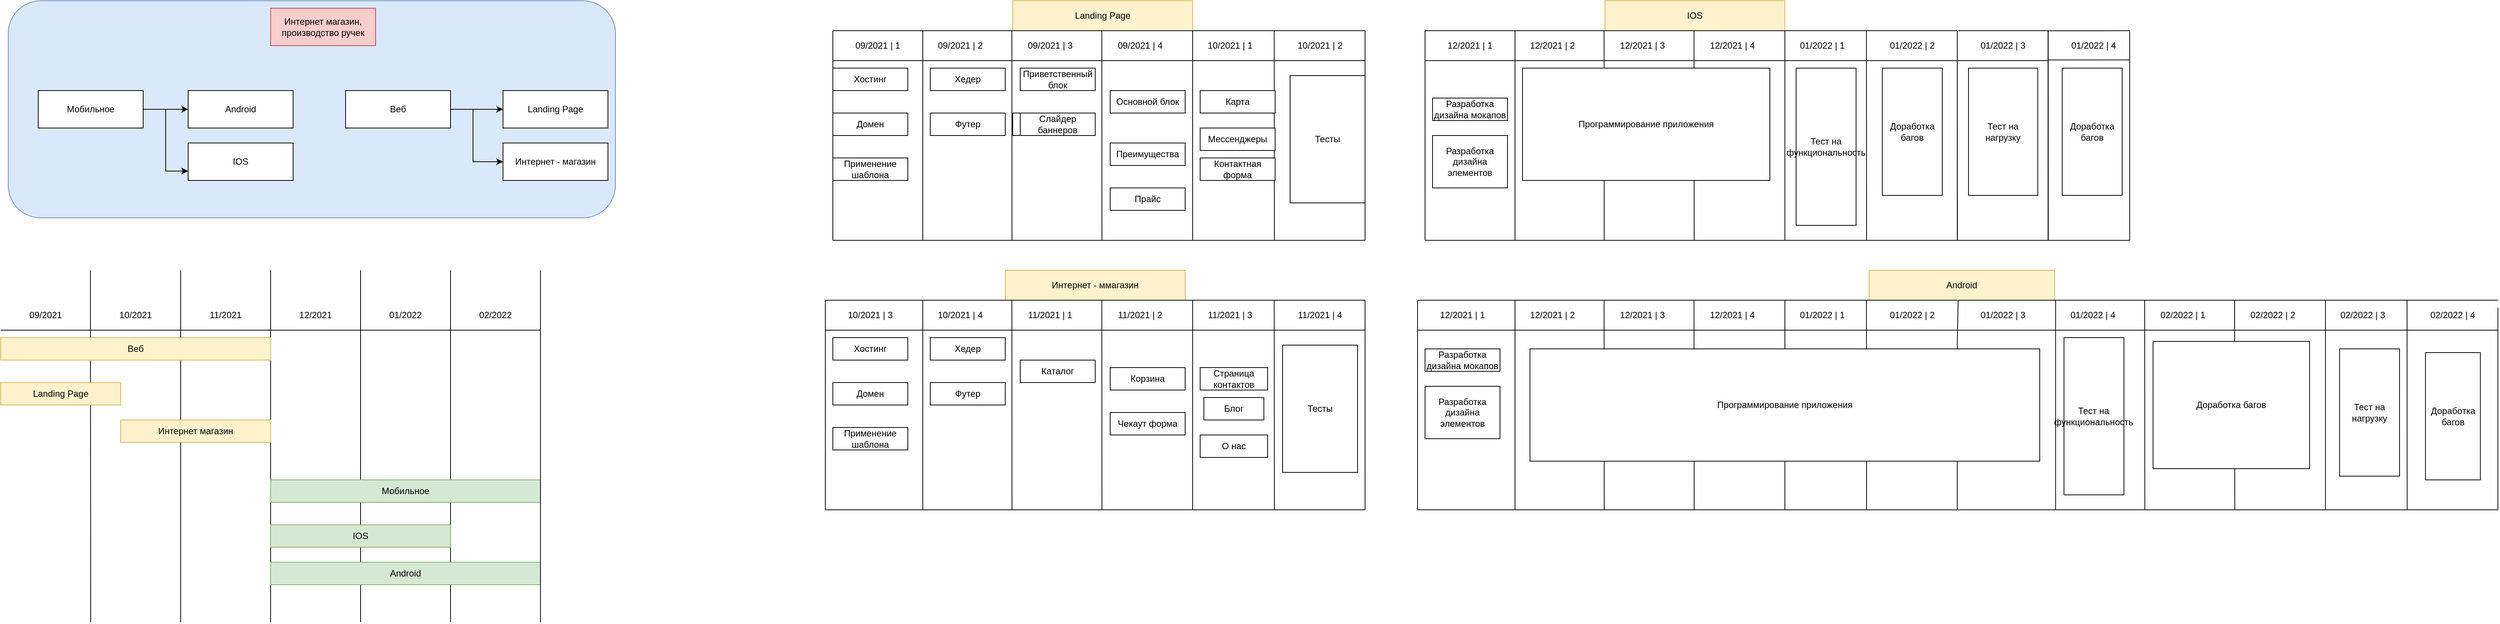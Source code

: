 <mxfile version="15.2.9" type="github">
  <diagram id="0nR0uttV4MndEjATPhOo" name="Page-1">
    <mxGraphModel dx="1730" dy="965" grid="1" gridSize="10" guides="1" tooltips="1" connect="1" arrows="1" fold="1" page="1" pageScale="1" pageWidth="3000" pageHeight="3000" math="0" shadow="0">
      <root>
        <mxCell id="0" />
        <mxCell id="1" parent="0" />
        <mxCell id="zYfwoduhDEaQW3o6yKo4-19" value="" style="rounded=1;whiteSpace=wrap;html=1;fillColor=#dae8fc;strokeColor=#6c8ebf;" vertex="1" parent="1">
          <mxGeometry x="10" width="810" height="290" as="geometry" />
        </mxCell>
        <mxCell id="zYfwoduhDEaQW3o6yKo4-1" value="Интернет магазин, производство ручек" style="rounded=0;whiteSpace=wrap;html=1;fillColor=#f8cecc;strokeColor=#b85450;" vertex="1" parent="1">
          <mxGeometry x="360" y="10" width="140" height="50" as="geometry" />
        </mxCell>
        <mxCell id="zYfwoduhDEaQW3o6yKo4-13" style="edgeStyle=orthogonalEdgeStyle;rounded=0;orthogonalLoop=1;jettySize=auto;html=1;" edge="1" parent="1" source="zYfwoduhDEaQW3o6yKo4-2" target="zYfwoduhDEaQW3o6yKo4-12">
          <mxGeometry relative="1" as="geometry" />
        </mxCell>
        <mxCell id="zYfwoduhDEaQW3o6yKo4-14" style="edgeStyle=orthogonalEdgeStyle;rounded=0;orthogonalLoop=1;jettySize=auto;html=1;entryX=0;entryY=0.75;entryDx=0;entryDy=0;" edge="1" parent="1" source="zYfwoduhDEaQW3o6yKo4-2" target="zYfwoduhDEaQW3o6yKo4-11">
          <mxGeometry relative="1" as="geometry" />
        </mxCell>
        <mxCell id="zYfwoduhDEaQW3o6yKo4-2" value="Мобильное" style="rounded=0;whiteSpace=wrap;html=1;" vertex="1" parent="1">
          <mxGeometry x="50" y="120" width="140" height="50" as="geometry" />
        </mxCell>
        <mxCell id="zYfwoduhDEaQW3o6yKo4-17" style="edgeStyle=orthogonalEdgeStyle;rounded=0;orthogonalLoop=1;jettySize=auto;html=1;exitX=1;exitY=0.5;exitDx=0;exitDy=0;entryX=0;entryY=0.5;entryDx=0;entryDy=0;" edge="1" parent="1" source="zYfwoduhDEaQW3o6yKo4-3" target="zYfwoduhDEaQW3o6yKo4-16">
          <mxGeometry relative="1" as="geometry" />
        </mxCell>
        <mxCell id="zYfwoduhDEaQW3o6yKo4-18" style="edgeStyle=orthogonalEdgeStyle;rounded=0;orthogonalLoop=1;jettySize=auto;html=1;exitX=1;exitY=0.5;exitDx=0;exitDy=0;entryX=0;entryY=0.5;entryDx=0;entryDy=0;" edge="1" parent="1" source="zYfwoduhDEaQW3o6yKo4-3" target="zYfwoduhDEaQW3o6yKo4-15">
          <mxGeometry relative="1" as="geometry">
            <Array as="points">
              <mxPoint x="630" y="145" />
              <mxPoint x="630" y="215" />
            </Array>
          </mxGeometry>
        </mxCell>
        <mxCell id="zYfwoduhDEaQW3o6yKo4-3" value="Веб" style="rounded=0;whiteSpace=wrap;html=1;" vertex="1" parent="1">
          <mxGeometry x="460" y="120" width="140" height="50" as="geometry" />
        </mxCell>
        <mxCell id="zYfwoduhDEaQW3o6yKo4-5" value="" style="endArrow=none;html=1;" edge="1" parent="1">
          <mxGeometry width="50" height="50" relative="1" as="geometry">
            <mxPoint x="120" y="830" as="sourcePoint" />
            <mxPoint x="119.58" y="360" as="targetPoint" />
          </mxGeometry>
        </mxCell>
        <mxCell id="zYfwoduhDEaQW3o6yKo4-6" value="" style="endArrow=none;html=1;" edge="1" parent="1">
          <mxGeometry width="50" height="50" relative="1" as="geometry">
            <mxPoint x="240" y="830" as="sourcePoint" />
            <mxPoint x="240" y="360" as="targetPoint" />
          </mxGeometry>
        </mxCell>
        <mxCell id="zYfwoduhDEaQW3o6yKo4-7" value="" style="endArrow=none;html=1;" edge="1" parent="1">
          <mxGeometry width="50" height="50" relative="1" as="geometry">
            <mxPoint x="360" y="830" as="sourcePoint" />
            <mxPoint x="360" y="360" as="targetPoint" />
          </mxGeometry>
        </mxCell>
        <mxCell id="zYfwoduhDEaQW3o6yKo4-8" value="" style="endArrow=none;html=1;" edge="1" parent="1">
          <mxGeometry width="50" height="50" relative="1" as="geometry">
            <mxPoint x="480" y="830" as="sourcePoint" />
            <mxPoint x="480" y="360" as="targetPoint" />
          </mxGeometry>
        </mxCell>
        <mxCell id="zYfwoduhDEaQW3o6yKo4-9" value="" style="endArrow=none;html=1;" edge="1" parent="1">
          <mxGeometry width="50" height="50" relative="1" as="geometry">
            <mxPoint x="600" y="830" as="sourcePoint" />
            <mxPoint x="600" y="360" as="targetPoint" />
          </mxGeometry>
        </mxCell>
        <mxCell id="zYfwoduhDEaQW3o6yKo4-10" value="" style="endArrow=none;html=1;" edge="1" parent="1">
          <mxGeometry width="50" height="50" relative="1" as="geometry">
            <mxPoint y="440" as="sourcePoint" />
            <mxPoint x="720" y="440" as="targetPoint" />
          </mxGeometry>
        </mxCell>
        <mxCell id="zYfwoduhDEaQW3o6yKo4-11" value="IOS" style="rounded=0;whiteSpace=wrap;html=1;" vertex="1" parent="1">
          <mxGeometry x="250" y="190" width="140" height="50" as="geometry" />
        </mxCell>
        <mxCell id="zYfwoduhDEaQW3o6yKo4-12" value="Android" style="rounded=0;whiteSpace=wrap;html=1;" vertex="1" parent="1">
          <mxGeometry x="250" y="120" width="140" height="50" as="geometry" />
        </mxCell>
        <mxCell id="zYfwoduhDEaQW3o6yKo4-15" value="Интернет - магазин" style="rounded=0;whiteSpace=wrap;html=1;" vertex="1" parent="1">
          <mxGeometry x="670" y="190" width="140" height="50" as="geometry" />
        </mxCell>
        <mxCell id="zYfwoduhDEaQW3o6yKo4-16" value="Landing Page" style="rounded=0;whiteSpace=wrap;html=1;" vertex="1" parent="1">
          <mxGeometry x="670" y="120" width="140" height="50" as="geometry" />
        </mxCell>
        <mxCell id="zYfwoduhDEaQW3o6yKo4-20" value="Мобильное" style="rounded=0;whiteSpace=wrap;html=1;fillColor=#d5e8d4;strokeColor=#82b366;" vertex="1" parent="1">
          <mxGeometry x="360" y="640" width="360" height="30" as="geometry" />
        </mxCell>
        <mxCell id="zYfwoduhDEaQW3o6yKo4-22" value="Android" style="rounded=0;whiteSpace=wrap;html=1;fillColor=#d5e8d4;strokeColor=#82b366;" vertex="1" parent="1">
          <mxGeometry x="360" y="750" width="360" height="30" as="geometry" />
        </mxCell>
        <mxCell id="zYfwoduhDEaQW3o6yKo4-23" value="IOS" style="rounded=0;whiteSpace=wrap;html=1;fillColor=#d5e8d4;strokeColor=#82b366;" vertex="1" parent="1">
          <mxGeometry x="360" y="700" width="240" height="30" as="geometry" />
        </mxCell>
        <mxCell id="zYfwoduhDEaQW3o6yKo4-27" value="Веб" style="rounded=0;whiteSpace=wrap;html=1;fillColor=#fff2cc;strokeColor=#d6b656;" vertex="1" parent="1">
          <mxGeometry y="450" width="360" height="30" as="geometry" />
        </mxCell>
        <mxCell id="zYfwoduhDEaQW3o6yKo4-28" value="Landing Page" style="rounded=0;whiteSpace=wrap;html=1;fillColor=#fff2cc;strokeColor=#d6b656;" vertex="1" parent="1">
          <mxGeometry y="510" width="160" height="30" as="geometry" />
        </mxCell>
        <mxCell id="zYfwoduhDEaQW3o6yKo4-29" value="Интернет магазин" style="rounded=0;whiteSpace=wrap;html=1;fillColor=#fff2cc;strokeColor=#d6b656;" vertex="1" parent="1">
          <mxGeometry x="160" y="560" width="200" height="30" as="geometry" />
        </mxCell>
        <mxCell id="zYfwoduhDEaQW3o6yKo4-30" value="09/2021" style="text;html=1;strokeColor=none;fillColor=none;align=center;verticalAlign=middle;whiteSpace=wrap;rounded=0;" vertex="1" parent="1">
          <mxGeometry y="400" width="120" height="40" as="geometry" />
        </mxCell>
        <mxCell id="zYfwoduhDEaQW3o6yKo4-31" value="10/2021" style="text;html=1;strokeColor=none;fillColor=none;align=center;verticalAlign=middle;whiteSpace=wrap;rounded=0;" vertex="1" parent="1">
          <mxGeometry x="120" y="400" width="120" height="40" as="geometry" />
        </mxCell>
        <mxCell id="zYfwoduhDEaQW3o6yKo4-32" value="11/2021" style="text;html=1;strokeColor=none;fillColor=none;align=center;verticalAlign=middle;whiteSpace=wrap;rounded=0;" vertex="1" parent="1">
          <mxGeometry x="240" y="400" width="120" height="40" as="geometry" />
        </mxCell>
        <mxCell id="zYfwoduhDEaQW3o6yKo4-33" value="12/2021" style="text;html=1;strokeColor=none;fillColor=none;align=center;verticalAlign=middle;whiteSpace=wrap;rounded=0;" vertex="1" parent="1">
          <mxGeometry x="360" y="400" width="120" height="40" as="geometry" />
        </mxCell>
        <mxCell id="zYfwoduhDEaQW3o6yKo4-34" value="01/2022" style="text;html=1;strokeColor=none;fillColor=none;align=center;verticalAlign=middle;whiteSpace=wrap;rounded=0;" vertex="1" parent="1">
          <mxGeometry x="480" y="400" width="120" height="40" as="geometry" />
        </mxCell>
        <mxCell id="zYfwoduhDEaQW3o6yKo4-35" value="02/2022" style="text;html=1;strokeColor=none;fillColor=none;align=center;verticalAlign=middle;whiteSpace=wrap;rounded=0;" vertex="1" parent="1">
          <mxGeometry x="600" y="400" width="120" height="40" as="geometry" />
        </mxCell>
        <mxCell id="zYfwoduhDEaQW3o6yKo4-36" value="Landing Page" style="rounded=0;whiteSpace=wrap;html=1;fillColor=#fff2cc;strokeColor=#d6b656;" vertex="1" parent="1">
          <mxGeometry x="1350" width="240" height="40" as="geometry" />
        </mxCell>
        <mxCell id="zYfwoduhDEaQW3o6yKo4-37" value="" style="endArrow=none;html=1;" edge="1" parent="1">
          <mxGeometry width="50" height="50" relative="1" as="geometry">
            <mxPoint x="1230" y="320" as="sourcePoint" />
            <mxPoint x="1230" y="40" as="targetPoint" />
          </mxGeometry>
        </mxCell>
        <mxCell id="zYfwoduhDEaQW3o6yKo4-38" value="" style="endArrow=none;html=1;" edge="1" parent="1">
          <mxGeometry width="50" height="50" relative="1" as="geometry">
            <mxPoint x="1349" y="320" as="sourcePoint" />
            <mxPoint x="1348.82" y="40" as="targetPoint" />
          </mxGeometry>
        </mxCell>
        <mxCell id="zYfwoduhDEaQW3o6yKo4-39" value="" style="endArrow=none;html=1;" edge="1" parent="1">
          <mxGeometry width="50" height="50" relative="1" as="geometry">
            <mxPoint x="1469" y="320" as="sourcePoint" />
            <mxPoint x="1468.82" y="40" as="targetPoint" />
          </mxGeometry>
        </mxCell>
        <mxCell id="zYfwoduhDEaQW3o6yKo4-40" value="" style="endArrow=none;html=1;" edge="1" parent="1">
          <mxGeometry width="50" height="50" relative="1" as="geometry">
            <mxPoint x="1590" y="320" as="sourcePoint" />
            <mxPoint x="1590" y="40" as="targetPoint" />
          </mxGeometry>
        </mxCell>
        <mxCell id="zYfwoduhDEaQW3o6yKo4-41" value="" style="endArrow=none;html=1;" edge="1" parent="1">
          <mxGeometry width="50" height="50" relative="1" as="geometry">
            <mxPoint x="1699" y="320" as="sourcePoint" />
            <mxPoint x="1698.82" y="40" as="targetPoint" />
          </mxGeometry>
        </mxCell>
        <mxCell id="zYfwoduhDEaQW3o6yKo4-43" value="" style="endArrow=none;html=1;" edge="1" parent="1">
          <mxGeometry width="50" height="50" relative="1" as="geometry">
            <mxPoint x="1820" y="320" as="sourcePoint" />
            <mxPoint x="1820" y="40" as="targetPoint" />
          </mxGeometry>
        </mxCell>
        <mxCell id="zYfwoduhDEaQW3o6yKo4-48" value="" style="endArrow=none;html=1;exitX=0;exitY=0;exitDx=0;exitDy=0;" edge="1" parent="1" source="zYfwoduhDEaQW3o6yKo4-50">
          <mxGeometry width="50" height="50" relative="1" as="geometry">
            <mxPoint x="1100" y="40" as="sourcePoint" />
            <mxPoint x="1820" y="40" as="targetPoint" />
          </mxGeometry>
        </mxCell>
        <mxCell id="zYfwoduhDEaQW3o6yKo4-49" value="" style="endArrow=none;html=1;" edge="1" parent="1">
          <mxGeometry width="50" height="50" relative="1" as="geometry">
            <mxPoint x="1110" y="80" as="sourcePoint" />
            <mxPoint x="1820" y="80" as="targetPoint" />
          </mxGeometry>
        </mxCell>
        <mxCell id="zYfwoduhDEaQW3o6yKo4-50" value="09/2021 | 1" style="text;html=1;strokeColor=none;fillColor=none;align=center;verticalAlign=middle;whiteSpace=wrap;rounded=0;" vertex="1" parent="1">
          <mxGeometry x="1110" y="40" width="120" height="40" as="geometry" />
        </mxCell>
        <mxCell id="zYfwoduhDEaQW3o6yKo4-51" value="09/2021 | 2" style="text;html=1;strokeColor=none;fillColor=none;align=center;verticalAlign=middle;whiteSpace=wrap;rounded=0;" vertex="1" parent="1">
          <mxGeometry x="1220" y="40" width="120" height="40" as="geometry" />
        </mxCell>
        <mxCell id="zYfwoduhDEaQW3o6yKo4-52" value="09/2021 | 3" style="text;html=1;strokeColor=none;fillColor=none;align=center;verticalAlign=middle;whiteSpace=wrap;rounded=0;" vertex="1" parent="1">
          <mxGeometry x="1340" y="40" width="120" height="40" as="geometry" />
        </mxCell>
        <mxCell id="zYfwoduhDEaQW3o6yKo4-53" value="09/2021 | 4" style="text;html=1;strokeColor=none;fillColor=none;align=center;verticalAlign=middle;whiteSpace=wrap;rounded=0;" vertex="1" parent="1">
          <mxGeometry x="1460" y="40" width="120" height="40" as="geometry" />
        </mxCell>
        <mxCell id="zYfwoduhDEaQW3o6yKo4-54" value="10/2021 | 1" style="text;html=1;strokeColor=none;fillColor=none;align=center;verticalAlign=middle;whiteSpace=wrap;rounded=0;" vertex="1" parent="1">
          <mxGeometry x="1580" y="40" width="120" height="40" as="geometry" />
        </mxCell>
        <mxCell id="zYfwoduhDEaQW3o6yKo4-55" value="10/2021 | 2" style="text;html=1;strokeColor=none;fillColor=none;align=center;verticalAlign=middle;whiteSpace=wrap;rounded=0;" vertex="1" parent="1">
          <mxGeometry x="1700" y="40" width="120" height="40" as="geometry" />
        </mxCell>
        <mxCell id="zYfwoduhDEaQW3o6yKo4-56" value="" style="endArrow=none;html=1;" edge="1" parent="1">
          <mxGeometry width="50" height="50" relative="1" as="geometry">
            <mxPoint x="1110" y="320" as="sourcePoint" />
            <mxPoint x="1110" y="40" as="targetPoint" />
          </mxGeometry>
        </mxCell>
        <mxCell id="zYfwoduhDEaQW3o6yKo4-57" value="Хостинг" style="rounded=0;whiteSpace=wrap;html=1;" vertex="1" parent="1">
          <mxGeometry x="1110" y="90" width="100" height="30" as="geometry" />
        </mxCell>
        <mxCell id="zYfwoduhDEaQW3o6yKo4-58" value="Домен" style="rounded=0;whiteSpace=wrap;html=1;" vertex="1" parent="1">
          <mxGeometry x="1110" y="150" width="100" height="30" as="geometry" />
        </mxCell>
        <mxCell id="zYfwoduhDEaQW3o6yKo4-59" value="Применение шаблона" style="rounded=0;whiteSpace=wrap;html=1;" vertex="1" parent="1">
          <mxGeometry x="1110" y="210" width="100" height="30" as="geometry" />
        </mxCell>
        <mxCell id="zYfwoduhDEaQW3o6yKo4-60" value="Приветственный блок" style="rounded=0;whiteSpace=wrap;html=1;" vertex="1" parent="1">
          <mxGeometry x="1360" y="90" width="100" height="30" as="geometry" />
        </mxCell>
        <mxCell id="zYfwoduhDEaQW3o6yKo4-61" value="Слайдер баннеров" style="rounded=0;whiteSpace=wrap;html=1;" vertex="1" parent="1">
          <mxGeometry x="1350" y="150" width="100" height="30" as="geometry" />
        </mxCell>
        <mxCell id="zYfwoduhDEaQW3o6yKo4-62" value="Хедер" style="rounded=0;whiteSpace=wrap;html=1;" vertex="1" parent="1">
          <mxGeometry x="1240" y="90" width="100" height="30" as="geometry" />
        </mxCell>
        <mxCell id="zYfwoduhDEaQW3o6yKo4-63" value="Футер" style="rounded=0;whiteSpace=wrap;html=1;" vertex="1" parent="1">
          <mxGeometry x="1240" y="150" width="100" height="30" as="geometry" />
        </mxCell>
        <mxCell id="zYfwoduhDEaQW3o6yKo4-64" value="Слайдер баннеров" style="rounded=0;whiteSpace=wrap;html=1;" vertex="1" parent="1">
          <mxGeometry x="1360" y="150" width="100" height="30" as="geometry" />
        </mxCell>
        <mxCell id="zYfwoduhDEaQW3o6yKo4-65" value="Основной блок" style="rounded=0;whiteSpace=wrap;html=1;" vertex="1" parent="1">
          <mxGeometry x="1480" y="120" width="100" height="30" as="geometry" />
        </mxCell>
        <mxCell id="zYfwoduhDEaQW3o6yKo4-66" value="Преимущества" style="rounded=0;whiteSpace=wrap;html=1;" vertex="1" parent="1">
          <mxGeometry x="1480" y="190" width="100" height="30" as="geometry" />
        </mxCell>
        <mxCell id="zYfwoduhDEaQW3o6yKo4-67" value="Прайс" style="rounded=0;whiteSpace=wrap;html=1;" vertex="1" parent="1">
          <mxGeometry x="1480" y="250" width="100" height="30" as="geometry" />
        </mxCell>
        <mxCell id="zYfwoduhDEaQW3o6yKo4-68" value="Карта" style="rounded=0;whiteSpace=wrap;html=1;" vertex="1" parent="1">
          <mxGeometry x="1600" y="120" width="100" height="30" as="geometry" />
        </mxCell>
        <mxCell id="zYfwoduhDEaQW3o6yKo4-69" value="Мессенджеры" style="rounded=0;whiteSpace=wrap;html=1;" vertex="1" parent="1">
          <mxGeometry x="1600" y="170" width="100" height="30" as="geometry" />
        </mxCell>
        <mxCell id="zYfwoduhDEaQW3o6yKo4-70" value="Контактная форма" style="rounded=0;whiteSpace=wrap;html=1;" vertex="1" parent="1">
          <mxGeometry x="1600" y="210" width="100" height="30" as="geometry" />
        </mxCell>
        <mxCell id="zYfwoduhDEaQW3o6yKo4-71" value="Тесты" style="rounded=0;whiteSpace=wrap;html=1;" vertex="1" parent="1">
          <mxGeometry x="1720" y="100" width="100" height="170" as="geometry" />
        </mxCell>
        <mxCell id="zYfwoduhDEaQW3o6yKo4-72" value="Интернет - ммагазин" style="rounded=0;whiteSpace=wrap;html=1;fillColor=#fff2cc;strokeColor=#d6b656;" vertex="1" parent="1">
          <mxGeometry x="1340" y="360" width="240" height="40" as="geometry" />
        </mxCell>
        <mxCell id="zYfwoduhDEaQW3o6yKo4-73" value="" style="endArrow=none;html=1;" edge="1" parent="1">
          <mxGeometry width="50" height="50" relative="1" as="geometry">
            <mxPoint x="1230" y="680" as="sourcePoint" />
            <mxPoint x="1230" y="400" as="targetPoint" />
          </mxGeometry>
        </mxCell>
        <mxCell id="zYfwoduhDEaQW3o6yKo4-74" value="" style="endArrow=none;html=1;" edge="1" parent="1">
          <mxGeometry width="50" height="50" relative="1" as="geometry">
            <mxPoint x="1349" y="680" as="sourcePoint" />
            <mxPoint x="1348.82" y="400" as="targetPoint" />
          </mxGeometry>
        </mxCell>
        <mxCell id="zYfwoduhDEaQW3o6yKo4-75" value="" style="endArrow=none;html=1;" edge="1" parent="1">
          <mxGeometry width="50" height="50" relative="1" as="geometry">
            <mxPoint x="1469.0" y="680" as="sourcePoint" />
            <mxPoint x="1468.82" y="400" as="targetPoint" />
          </mxGeometry>
        </mxCell>
        <mxCell id="zYfwoduhDEaQW3o6yKo4-76" value="" style="endArrow=none;html=1;" edge="1" parent="1">
          <mxGeometry width="50" height="50" relative="1" as="geometry">
            <mxPoint x="1590" y="680" as="sourcePoint" />
            <mxPoint x="1590" y="400" as="targetPoint" />
          </mxGeometry>
        </mxCell>
        <mxCell id="zYfwoduhDEaQW3o6yKo4-77" value="" style="endArrow=none;html=1;" edge="1" parent="1">
          <mxGeometry width="50" height="50" relative="1" as="geometry">
            <mxPoint x="1699.0" y="680" as="sourcePoint" />
            <mxPoint x="1698.82" y="400" as="targetPoint" />
          </mxGeometry>
        </mxCell>
        <mxCell id="zYfwoduhDEaQW3o6yKo4-78" value="" style="endArrow=none;html=1;" edge="1" parent="1">
          <mxGeometry width="50" height="50" relative="1" as="geometry">
            <mxPoint x="1820" y="680" as="sourcePoint" />
            <mxPoint x="1820" y="400" as="targetPoint" />
          </mxGeometry>
        </mxCell>
        <mxCell id="zYfwoduhDEaQW3o6yKo4-79" value="" style="endArrow=none;html=1;" edge="1" parent="1">
          <mxGeometry width="50" height="50" relative="1" as="geometry">
            <mxPoint x="1100" y="400" as="sourcePoint" />
            <mxPoint x="1820" y="400" as="targetPoint" />
          </mxGeometry>
        </mxCell>
        <mxCell id="zYfwoduhDEaQW3o6yKo4-80" value="" style="endArrow=none;html=1;" edge="1" parent="1">
          <mxGeometry width="50" height="50" relative="1" as="geometry">
            <mxPoint x="1100" y="440" as="sourcePoint" />
            <mxPoint x="1820" y="440" as="targetPoint" />
          </mxGeometry>
        </mxCell>
        <mxCell id="zYfwoduhDEaQW3o6yKo4-81" value="10/2021 | 3" style="text;html=1;strokeColor=none;fillColor=none;align=center;verticalAlign=middle;whiteSpace=wrap;rounded=0;" vertex="1" parent="1">
          <mxGeometry x="1100" y="400" width="120" height="40" as="geometry" />
        </mxCell>
        <mxCell id="zYfwoduhDEaQW3o6yKo4-82" value="10/2021 | 4" style="text;html=1;strokeColor=none;fillColor=none;align=center;verticalAlign=middle;whiteSpace=wrap;rounded=0;" vertex="1" parent="1">
          <mxGeometry x="1220" y="400" width="120" height="40" as="geometry" />
        </mxCell>
        <mxCell id="zYfwoduhDEaQW3o6yKo4-83" value="11/2021 | 1" style="text;html=1;strokeColor=none;fillColor=none;align=center;verticalAlign=middle;whiteSpace=wrap;rounded=0;" vertex="1" parent="1">
          <mxGeometry x="1340" y="400" width="120" height="40" as="geometry" />
        </mxCell>
        <mxCell id="zYfwoduhDEaQW3o6yKo4-84" value="11/2021 | 2" style="text;html=1;strokeColor=none;fillColor=none;align=center;verticalAlign=middle;whiteSpace=wrap;rounded=0;" vertex="1" parent="1">
          <mxGeometry x="1460" y="400" width="120" height="40" as="geometry" />
        </mxCell>
        <mxCell id="zYfwoduhDEaQW3o6yKo4-85" value="11/2021 | 3" style="text;html=1;strokeColor=none;fillColor=none;align=center;verticalAlign=middle;whiteSpace=wrap;rounded=0;" vertex="1" parent="1">
          <mxGeometry x="1580" y="400" width="120" height="40" as="geometry" />
        </mxCell>
        <mxCell id="zYfwoduhDEaQW3o6yKo4-86" value="11/2021 | 4" style="text;html=1;strokeColor=none;fillColor=none;align=center;verticalAlign=middle;whiteSpace=wrap;rounded=0;" vertex="1" parent="1">
          <mxGeometry x="1700" y="400" width="120" height="40" as="geometry" />
        </mxCell>
        <mxCell id="zYfwoduhDEaQW3o6yKo4-87" value="" style="endArrow=none;html=1;" edge="1" parent="1">
          <mxGeometry width="50" height="50" relative="1" as="geometry">
            <mxPoint x="1100" y="680" as="sourcePoint" />
            <mxPoint x="1100" y="400" as="targetPoint" />
          </mxGeometry>
        </mxCell>
        <mxCell id="zYfwoduhDEaQW3o6yKo4-88" value="Хостинг" style="rounded=0;whiteSpace=wrap;html=1;" vertex="1" parent="1">
          <mxGeometry x="1110" y="450" width="100" height="30" as="geometry" />
        </mxCell>
        <mxCell id="zYfwoduhDEaQW3o6yKo4-89" value="Домен" style="rounded=0;whiteSpace=wrap;html=1;" vertex="1" parent="1">
          <mxGeometry x="1110" y="510" width="100" height="30" as="geometry" />
        </mxCell>
        <mxCell id="zYfwoduhDEaQW3o6yKo4-90" value="Применение шаблона" style="rounded=0;whiteSpace=wrap;html=1;" vertex="1" parent="1">
          <mxGeometry x="1110" y="570" width="100" height="30" as="geometry" />
        </mxCell>
        <mxCell id="zYfwoduhDEaQW3o6yKo4-93" value="Хедер" style="rounded=0;whiteSpace=wrap;html=1;" vertex="1" parent="1">
          <mxGeometry x="1240" y="450" width="100" height="30" as="geometry" />
        </mxCell>
        <mxCell id="zYfwoduhDEaQW3o6yKo4-94" value="Футер" style="rounded=0;whiteSpace=wrap;html=1;" vertex="1" parent="1">
          <mxGeometry x="1240" y="510" width="100" height="30" as="geometry" />
        </mxCell>
        <mxCell id="zYfwoduhDEaQW3o6yKo4-95" value="Каталог" style="rounded=0;whiteSpace=wrap;html=1;" vertex="1" parent="1">
          <mxGeometry x="1360" y="480" width="100" height="30" as="geometry" />
        </mxCell>
        <mxCell id="zYfwoduhDEaQW3o6yKo4-96" value="Корзина" style="rounded=0;whiteSpace=wrap;html=1;" vertex="1" parent="1">
          <mxGeometry x="1480" y="490" width="100" height="30" as="geometry" />
        </mxCell>
        <mxCell id="zYfwoduhDEaQW3o6yKo4-97" value="Чекаут форма" style="rounded=0;whiteSpace=wrap;html=1;" vertex="1" parent="1">
          <mxGeometry x="1480" y="550" width="100" height="30" as="geometry" />
        </mxCell>
        <mxCell id="zYfwoduhDEaQW3o6yKo4-99" value="Страница контактов" style="rounded=0;whiteSpace=wrap;html=1;" vertex="1" parent="1">
          <mxGeometry x="1600" y="490" width="90" height="30" as="geometry" />
        </mxCell>
        <mxCell id="zYfwoduhDEaQW3o6yKo4-100" value="Блог" style="rounded=0;whiteSpace=wrap;html=1;" vertex="1" parent="1">
          <mxGeometry x="1605" y="530" width="80" height="30" as="geometry" />
        </mxCell>
        <mxCell id="zYfwoduhDEaQW3o6yKo4-101" value="О нас" style="rounded=0;whiteSpace=wrap;html=1;" vertex="1" parent="1">
          <mxGeometry x="1600" y="580" width="90" height="30" as="geometry" />
        </mxCell>
        <mxCell id="zYfwoduhDEaQW3o6yKo4-102" value="Тесты" style="rounded=0;whiteSpace=wrap;html=1;" vertex="1" parent="1">
          <mxGeometry x="1710" y="460" width="100" height="170" as="geometry" />
        </mxCell>
        <mxCell id="zYfwoduhDEaQW3o6yKo4-105" value="" style="endArrow=none;html=1;" edge="1" parent="1">
          <mxGeometry width="50" height="50" relative="1" as="geometry">
            <mxPoint x="720" y="830" as="sourcePoint" />
            <mxPoint x="720" y="360" as="targetPoint" />
          </mxGeometry>
        </mxCell>
        <mxCell id="zYfwoduhDEaQW3o6yKo4-107" value="" style="endArrow=none;html=1;" edge="1" parent="1">
          <mxGeometry width="50" height="50" relative="1" as="geometry">
            <mxPoint x="1110" y="320" as="sourcePoint" />
            <mxPoint x="1820" y="320" as="targetPoint" />
          </mxGeometry>
        </mxCell>
        <mxCell id="zYfwoduhDEaQW3o6yKo4-108" value="" style="endArrow=none;html=1;" edge="1" parent="1">
          <mxGeometry width="50" height="50" relative="1" as="geometry">
            <mxPoint x="1100" y="680" as="sourcePoint" />
            <mxPoint x="1820" y="680" as="targetPoint" />
          </mxGeometry>
        </mxCell>
        <mxCell id="zYfwoduhDEaQW3o6yKo4-109" value="IOS" style="rounded=0;whiteSpace=wrap;html=1;fillColor=#fff2cc;strokeColor=#d6b656;" vertex="1" parent="1">
          <mxGeometry x="2140" width="240" height="40" as="geometry" />
        </mxCell>
        <mxCell id="zYfwoduhDEaQW3o6yKo4-110" value="" style="endArrow=none;html=1;" edge="1" parent="1">
          <mxGeometry width="50" height="50" relative="1" as="geometry">
            <mxPoint x="2020" y="320" as="sourcePoint" />
            <mxPoint x="2020" y="40" as="targetPoint" />
          </mxGeometry>
        </mxCell>
        <mxCell id="zYfwoduhDEaQW3o6yKo4-111" value="" style="endArrow=none;html=1;" edge="1" parent="1">
          <mxGeometry width="50" height="50" relative="1" as="geometry">
            <mxPoint x="2139" y="320" as="sourcePoint" />
            <mxPoint x="2138.82" y="40" as="targetPoint" />
          </mxGeometry>
        </mxCell>
        <mxCell id="zYfwoduhDEaQW3o6yKo4-112" value="" style="endArrow=none;html=1;" edge="1" parent="1">
          <mxGeometry width="50" height="50" relative="1" as="geometry">
            <mxPoint x="2259" y="320" as="sourcePoint" />
            <mxPoint x="2258.82" y="40" as="targetPoint" />
          </mxGeometry>
        </mxCell>
        <mxCell id="zYfwoduhDEaQW3o6yKo4-113" value="" style="endArrow=none;html=1;" edge="1" parent="1">
          <mxGeometry width="50" height="50" relative="1" as="geometry">
            <mxPoint x="2380" y="320" as="sourcePoint" />
            <mxPoint x="2380" y="40" as="targetPoint" />
          </mxGeometry>
        </mxCell>
        <mxCell id="zYfwoduhDEaQW3o6yKo4-114" value="" style="endArrow=none;html=1;" edge="1" parent="1">
          <mxGeometry width="50" height="50" relative="1" as="geometry">
            <mxPoint x="2489.0" y="320" as="sourcePoint" />
            <mxPoint x="2488.82" y="40" as="targetPoint" />
          </mxGeometry>
        </mxCell>
        <mxCell id="zYfwoduhDEaQW3o6yKo4-115" value="" style="endArrow=none;html=1;" edge="1" parent="1">
          <mxGeometry width="50" height="50" relative="1" as="geometry">
            <mxPoint x="2610" y="320" as="sourcePoint" />
            <mxPoint x="2610" y="40" as="targetPoint" />
          </mxGeometry>
        </mxCell>
        <mxCell id="zYfwoduhDEaQW3o6yKo4-116" value="" style="endArrow=none;html=1;exitX=0;exitY=0;exitDx=0;exitDy=0;" edge="1" parent="1" source="zYfwoduhDEaQW3o6yKo4-118">
          <mxGeometry width="50" height="50" relative="1" as="geometry">
            <mxPoint x="1890" y="40" as="sourcePoint" />
            <mxPoint x="2610" y="40" as="targetPoint" />
          </mxGeometry>
        </mxCell>
        <mxCell id="zYfwoduhDEaQW3o6yKo4-117" value="" style="endArrow=none;html=1;" edge="1" parent="1">
          <mxGeometry width="50" height="50" relative="1" as="geometry">
            <mxPoint x="1900" y="80" as="sourcePoint" />
            <mxPoint x="2610" y="80" as="targetPoint" />
          </mxGeometry>
        </mxCell>
        <mxCell id="zYfwoduhDEaQW3o6yKo4-118" value="12/2021 | 1" style="text;html=1;strokeColor=none;fillColor=none;align=center;verticalAlign=middle;whiteSpace=wrap;rounded=0;" vertex="1" parent="1">
          <mxGeometry x="1900" y="40" width="120" height="40" as="geometry" />
        </mxCell>
        <mxCell id="zYfwoduhDEaQW3o6yKo4-119" value="12/2021 | 2" style="text;html=1;strokeColor=none;fillColor=none;align=center;verticalAlign=middle;whiteSpace=wrap;rounded=0;" vertex="1" parent="1">
          <mxGeometry x="2010" y="40" width="120" height="40" as="geometry" />
        </mxCell>
        <mxCell id="zYfwoduhDEaQW3o6yKo4-120" value="12/2021 | 3" style="text;html=1;strokeColor=none;fillColor=none;align=center;verticalAlign=middle;whiteSpace=wrap;rounded=0;" vertex="1" parent="1">
          <mxGeometry x="2130" y="40" width="120" height="40" as="geometry" />
        </mxCell>
        <mxCell id="zYfwoduhDEaQW3o6yKo4-121" value="12/2021 | 4" style="text;html=1;strokeColor=none;fillColor=none;align=center;verticalAlign=middle;whiteSpace=wrap;rounded=0;" vertex="1" parent="1">
          <mxGeometry x="2250" y="40" width="120" height="40" as="geometry" />
        </mxCell>
        <mxCell id="zYfwoduhDEaQW3o6yKo4-122" value="01/2022 | 1" style="text;html=1;strokeColor=none;fillColor=none;align=center;verticalAlign=middle;whiteSpace=wrap;rounded=0;" vertex="1" parent="1">
          <mxGeometry x="2370" y="40" width="120" height="40" as="geometry" />
        </mxCell>
        <mxCell id="zYfwoduhDEaQW3o6yKo4-178" style="edgeStyle=orthogonalEdgeStyle;rounded=0;orthogonalLoop=1;jettySize=auto;html=1;exitX=1;exitY=1;exitDx=0;exitDy=0;entryX=1;entryY=1;entryDx=0;entryDy=0;endArrow=none;endFill=0;" edge="1" parent="1" source="zYfwoduhDEaQW3o6yKo4-123" target="zYfwoduhDEaQW3o6yKo4-174">
          <mxGeometry relative="1" as="geometry">
            <Array as="points">
              <mxPoint x="2671" y="80" />
              <mxPoint x="2671" y="80" />
            </Array>
          </mxGeometry>
        </mxCell>
        <mxCell id="zYfwoduhDEaQW3o6yKo4-123" value="01/2022 | 2" style="text;html=1;strokeColor=none;fillColor=none;align=center;verticalAlign=middle;whiteSpace=wrap;rounded=0;" vertex="1" parent="1">
          <mxGeometry x="2490" y="40" width="120" height="40" as="geometry" />
        </mxCell>
        <mxCell id="zYfwoduhDEaQW3o6yKo4-124" value="" style="endArrow=none;html=1;" edge="1" parent="1">
          <mxGeometry width="50" height="50" relative="1" as="geometry">
            <mxPoint x="1900" y="320" as="sourcePoint" />
            <mxPoint x="1900" y="40" as="targetPoint" />
          </mxGeometry>
        </mxCell>
        <mxCell id="zYfwoduhDEaQW3o6yKo4-125" value="Разработка дизайна мокапов" style="rounded=0;whiteSpace=wrap;html=1;" vertex="1" parent="1">
          <mxGeometry x="1910" y="130" width="100" height="30" as="geometry" />
        </mxCell>
        <mxCell id="zYfwoduhDEaQW3o6yKo4-130" value="Программирование приложения" style="rounded=0;whiteSpace=wrap;html=1;" vertex="1" parent="1">
          <mxGeometry x="2030" y="90" width="330" height="150" as="geometry" />
        </mxCell>
        <mxCell id="zYfwoduhDEaQW3o6yKo4-139" value="Тест на функциональность" style="rounded=0;whiteSpace=wrap;html=1;" vertex="1" parent="1">
          <mxGeometry x="2395" y="90" width="80" height="210" as="geometry" />
        </mxCell>
        <mxCell id="zYfwoduhDEaQW3o6yKo4-140" value="Android" style="rounded=0;whiteSpace=wrap;html=1;fillColor=#fff2cc;strokeColor=#d6b656;" vertex="1" parent="1">
          <mxGeometry x="2492.36" y="360" width="247.64" height="40" as="geometry" />
        </mxCell>
        <mxCell id="zYfwoduhDEaQW3o6yKo4-141" value="" style="endArrow=none;html=1;" edge="1" parent="1">
          <mxGeometry width="50" height="50" relative="1" as="geometry">
            <mxPoint x="2020" y="680" as="sourcePoint" />
            <mxPoint x="2020" y="400" as="targetPoint" />
          </mxGeometry>
        </mxCell>
        <mxCell id="zYfwoduhDEaQW3o6yKo4-142" value="" style="endArrow=none;html=1;" edge="1" parent="1">
          <mxGeometry width="50" height="50" relative="1" as="geometry">
            <mxPoint x="2139" y="680" as="sourcePoint" />
            <mxPoint x="2138.82" y="400" as="targetPoint" />
          </mxGeometry>
        </mxCell>
        <mxCell id="zYfwoduhDEaQW3o6yKo4-143" value="" style="endArrow=none;html=1;" edge="1" parent="1">
          <mxGeometry width="50" height="50" relative="1" as="geometry">
            <mxPoint x="2259.0" y="680" as="sourcePoint" />
            <mxPoint x="2258.82" y="400" as="targetPoint" />
          </mxGeometry>
        </mxCell>
        <mxCell id="zYfwoduhDEaQW3o6yKo4-144" value="" style="endArrow=none;html=1;" edge="1" parent="1">
          <mxGeometry width="50" height="50" relative="1" as="geometry">
            <mxPoint x="2380" y="680" as="sourcePoint" />
            <mxPoint x="2380" y="400" as="targetPoint" />
          </mxGeometry>
        </mxCell>
        <mxCell id="zYfwoduhDEaQW3o6yKo4-145" value="" style="endArrow=none;html=1;" edge="1" parent="1">
          <mxGeometry width="50" height="50" relative="1" as="geometry">
            <mxPoint x="2489.0" y="680" as="sourcePoint" />
            <mxPoint x="2488.82" y="400" as="targetPoint" />
          </mxGeometry>
        </mxCell>
        <mxCell id="zYfwoduhDEaQW3o6yKo4-147" value="" style="endArrow=none;html=1;" edge="1" parent="1">
          <mxGeometry width="50" height="50" relative="1" as="geometry">
            <mxPoint x="1890" y="400" as="sourcePoint" />
            <mxPoint x="2610" y="400" as="targetPoint" />
          </mxGeometry>
        </mxCell>
        <mxCell id="zYfwoduhDEaQW3o6yKo4-148" value="" style="endArrow=none;html=1;" edge="1" parent="1">
          <mxGeometry width="50" height="50" relative="1" as="geometry">
            <mxPoint x="1890" y="440" as="sourcePoint" />
            <mxPoint x="2610" y="440" as="targetPoint" />
          </mxGeometry>
        </mxCell>
        <mxCell id="zYfwoduhDEaQW3o6yKo4-149" value="12/2021 | 1" style="text;html=1;strokeColor=none;fillColor=none;align=center;verticalAlign=middle;whiteSpace=wrap;rounded=0;" vertex="1" parent="1">
          <mxGeometry x="1890" y="400" width="120" height="40" as="geometry" />
        </mxCell>
        <mxCell id="zYfwoduhDEaQW3o6yKo4-150" value="12/2021 | 2" style="text;html=1;strokeColor=none;fillColor=none;align=center;verticalAlign=middle;whiteSpace=wrap;rounded=0;" vertex="1" parent="1">
          <mxGeometry x="2010" y="400" width="120" height="40" as="geometry" />
        </mxCell>
        <mxCell id="zYfwoduhDEaQW3o6yKo4-151" value="12/2021 | 3" style="text;html=1;strokeColor=none;fillColor=none;align=center;verticalAlign=middle;whiteSpace=wrap;rounded=0;" vertex="1" parent="1">
          <mxGeometry x="2130" y="400" width="120" height="40" as="geometry" />
        </mxCell>
        <mxCell id="zYfwoduhDEaQW3o6yKo4-152" value="12/2021 | 4" style="text;html=1;strokeColor=none;fillColor=none;align=center;verticalAlign=middle;whiteSpace=wrap;rounded=0;" vertex="1" parent="1">
          <mxGeometry x="2250" y="400" width="120" height="40" as="geometry" />
        </mxCell>
        <mxCell id="zYfwoduhDEaQW3o6yKo4-153" value="01/2022 | 1" style="text;html=1;strokeColor=none;fillColor=none;align=center;verticalAlign=middle;whiteSpace=wrap;rounded=0;" vertex="1" parent="1">
          <mxGeometry x="2370" y="400" width="120" height="40" as="geometry" />
        </mxCell>
        <mxCell id="zYfwoduhDEaQW3o6yKo4-154" value="01/2022 | 2" style="text;html=1;strokeColor=none;fillColor=none;align=center;verticalAlign=middle;whiteSpace=wrap;rounded=0;" vertex="1" parent="1">
          <mxGeometry x="2490" y="400" width="120" height="40" as="geometry" />
        </mxCell>
        <mxCell id="zYfwoduhDEaQW3o6yKo4-155" value="" style="endArrow=none;html=1;" edge="1" parent="1">
          <mxGeometry width="50" height="50" relative="1" as="geometry">
            <mxPoint x="1890" y="680" as="sourcePoint" />
            <mxPoint x="1890" y="400" as="targetPoint" />
          </mxGeometry>
        </mxCell>
        <mxCell id="zYfwoduhDEaQW3o6yKo4-168" value="" style="endArrow=none;html=1;" edge="1" parent="1">
          <mxGeometry width="50" height="50" relative="1" as="geometry">
            <mxPoint x="1900" y="320" as="sourcePoint" />
            <mxPoint x="2730" y="320" as="targetPoint" />
          </mxGeometry>
        </mxCell>
        <mxCell id="zYfwoduhDEaQW3o6yKo4-169" value="" style="endArrow=none;html=1;" edge="1" parent="1">
          <mxGeometry width="50" height="50" relative="1" as="geometry">
            <mxPoint x="1890" y="680" as="sourcePoint" />
            <mxPoint x="2610" y="680" as="targetPoint" />
          </mxGeometry>
        </mxCell>
        <mxCell id="zYfwoduhDEaQW3o6yKo4-170" value="Разработка дизайна элементов" style="rounded=0;whiteSpace=wrap;html=1;" vertex="1" parent="1">
          <mxGeometry x="1910" y="180" width="100" height="70" as="geometry" />
        </mxCell>
        <mxCell id="zYfwoduhDEaQW3o6yKo4-171" value="Доработка багов" style="rounded=0;whiteSpace=wrap;html=1;" vertex="1" parent="1">
          <mxGeometry x="2510" y="90" width="80" height="170" as="geometry" />
        </mxCell>
        <mxCell id="zYfwoduhDEaQW3o6yKo4-172" value="" style="endArrow=none;html=1;" edge="1" parent="1">
          <mxGeometry width="50" height="50" relative="1" as="geometry">
            <mxPoint x="2610.18" y="320" as="sourcePoint" />
            <mxPoint x="2610" y="40" as="targetPoint" />
          </mxGeometry>
        </mxCell>
        <mxCell id="zYfwoduhDEaQW3o6yKo4-173" value="" style="endArrow=none;html=1;" edge="1" parent="1">
          <mxGeometry width="50" height="50" relative="1" as="geometry">
            <mxPoint x="2731.18" y="320" as="sourcePoint" />
            <mxPoint x="2731.18" y="40" as="targetPoint" />
          </mxGeometry>
        </mxCell>
        <mxCell id="zYfwoduhDEaQW3o6yKo4-174" value="01/2022 | 3" style="text;html=1;strokeColor=none;fillColor=none;align=center;verticalAlign=middle;whiteSpace=wrap;rounded=0;" vertex="1" parent="1">
          <mxGeometry x="2611.18" y="40" width="120" height="40" as="geometry" />
        </mxCell>
        <mxCell id="zYfwoduhDEaQW3o6yKo4-179" style="edgeStyle=orthogonalEdgeStyle;rounded=0;orthogonalLoop=1;jettySize=auto;html=1;exitX=0;exitY=0;exitDx=0;exitDy=0;entryX=1;entryY=0;entryDx=0;entryDy=0;endArrow=none;endFill=0;" edge="1" parent="1" source="zYfwoduhDEaQW3o6yKo4-174" target="zYfwoduhDEaQW3o6yKo4-174">
          <mxGeometry relative="1" as="geometry">
            <Array as="points">
              <mxPoint x="2731" y="40" />
            </Array>
          </mxGeometry>
        </mxCell>
        <mxCell id="zYfwoduhDEaQW3o6yKo4-180" value="" style="endArrow=none;html=1;" edge="1" parent="1">
          <mxGeometry width="50" height="50" relative="1" as="geometry">
            <mxPoint x="2731.36" y="320.0" as="sourcePoint" />
            <mxPoint x="2731.18" y="40" as="targetPoint" />
          </mxGeometry>
        </mxCell>
        <mxCell id="zYfwoduhDEaQW3o6yKo4-183" value="01/2022 | 4" style="text;html=1;strokeColor=none;fillColor=none;align=center;verticalAlign=middle;whiteSpace=wrap;rounded=0;" vertex="1" parent="1">
          <mxGeometry x="2732.36" y="40" width="120" height="40" as="geometry" />
        </mxCell>
        <mxCell id="zYfwoduhDEaQW3o6yKo4-184" value="Тест на нагрузку" style="rounded=0;whiteSpace=wrap;html=1;" vertex="1" parent="1">
          <mxGeometry x="2625" y="90" width="92.36" height="170" as="geometry" />
        </mxCell>
        <mxCell id="zYfwoduhDEaQW3o6yKo4-191" value="" style="endArrow=none;html=1;" edge="1" parent="1">
          <mxGeometry width="50" height="50" relative="1" as="geometry">
            <mxPoint x="2731.18" y="79.17" as="sourcePoint" />
            <mxPoint x="2840" y="79" as="targetPoint" />
          </mxGeometry>
        </mxCell>
        <mxCell id="zYfwoduhDEaQW3o6yKo4-192" value="" style="endArrow=none;html=1;" edge="1" parent="1">
          <mxGeometry width="50" height="50" relative="1" as="geometry">
            <mxPoint x="2731.18" y="40.17" as="sourcePoint" />
            <mxPoint x="2840" y="40" as="targetPoint" />
          </mxGeometry>
        </mxCell>
        <mxCell id="zYfwoduhDEaQW3o6yKo4-193" value="" style="endArrow=none;html=1;" edge="1" parent="1">
          <mxGeometry width="50" height="50" relative="1" as="geometry">
            <mxPoint x="2730" y="320" as="sourcePoint" />
            <mxPoint x="2840" y="320" as="targetPoint" />
          </mxGeometry>
        </mxCell>
        <mxCell id="zYfwoduhDEaQW3o6yKo4-195" value="" style="endArrow=none;html=1;" edge="1" parent="1">
          <mxGeometry width="50" height="50" relative="1" as="geometry">
            <mxPoint x="2840" y="320" as="sourcePoint" />
            <mxPoint x="2840" y="41" as="targetPoint" />
          </mxGeometry>
        </mxCell>
        <mxCell id="zYfwoduhDEaQW3o6yKo4-196" value="Доработка багов" style="rounded=0;whiteSpace=wrap;html=1;" vertex="1" parent="1">
          <mxGeometry x="2750" y="90" width="80" height="170" as="geometry" />
        </mxCell>
        <mxCell id="zYfwoduhDEaQW3o6yKo4-225" value="" style="endArrow=none;html=1;entryX=0;entryY=0;entryDx=0;entryDy=0;" edge="1" parent="1" target="zYfwoduhDEaQW3o6yKo4-233">
          <mxGeometry width="50" height="50" relative="1" as="geometry">
            <mxPoint x="2610" y="680" as="sourcePoint" />
            <mxPoint x="2680" y="590" as="targetPoint" />
            <Array as="points">
              <mxPoint x="2610" y="460" />
            </Array>
          </mxGeometry>
        </mxCell>
        <mxCell id="zYfwoduhDEaQW3o6yKo4-226" value="" style="endArrow=none;html=1;" edge="1" parent="1">
          <mxGeometry width="50" height="50" relative="1" as="geometry">
            <mxPoint x="2741.18" y="680" as="sourcePoint" />
            <mxPoint x="2741.18" y="400" as="targetPoint" />
          </mxGeometry>
        </mxCell>
        <mxCell id="zYfwoduhDEaQW3o6yKo4-227" value="" style="endArrow=none;html=1;" edge="1" parent="1">
          <mxGeometry width="50" height="50" relative="1" as="geometry">
            <mxPoint x="2860.18" y="680" as="sourcePoint" />
            <mxPoint x="2860.0" y="400" as="targetPoint" />
          </mxGeometry>
        </mxCell>
        <mxCell id="zYfwoduhDEaQW3o6yKo4-228" value="" style="endArrow=none;html=1;" edge="1" parent="1">
          <mxGeometry width="50" height="50" relative="1" as="geometry">
            <mxPoint x="2980.18" y="680" as="sourcePoint" />
            <mxPoint x="2980" y="400" as="targetPoint" />
          </mxGeometry>
        </mxCell>
        <mxCell id="zYfwoduhDEaQW3o6yKo4-229" value="" style="endArrow=none;html=1;" edge="1" parent="1">
          <mxGeometry width="50" height="50" relative="1" as="geometry">
            <mxPoint x="3101.18" y="680" as="sourcePoint" />
            <mxPoint x="3101.18" y="400" as="targetPoint" />
          </mxGeometry>
        </mxCell>
        <mxCell id="zYfwoduhDEaQW3o6yKo4-230" value="" style="endArrow=none;html=1;" edge="1" parent="1">
          <mxGeometry width="50" height="50" relative="1" as="geometry">
            <mxPoint x="3210.18" y="680" as="sourcePoint" />
            <mxPoint x="3210.0" y="400" as="targetPoint" />
          </mxGeometry>
        </mxCell>
        <mxCell id="zYfwoduhDEaQW3o6yKo4-231" value="" style="endArrow=none;html=1;" edge="1" parent="1">
          <mxGeometry width="50" height="50" relative="1" as="geometry">
            <mxPoint x="2611.18" y="400" as="sourcePoint" />
            <mxPoint x="3331.18" y="400" as="targetPoint" />
          </mxGeometry>
        </mxCell>
        <mxCell id="zYfwoduhDEaQW3o6yKo4-232" value="" style="endArrow=none;html=1;" edge="1" parent="1">
          <mxGeometry width="50" height="50" relative="1" as="geometry">
            <mxPoint x="2611.18" y="440" as="sourcePoint" />
            <mxPoint x="3331.18" y="440" as="targetPoint" />
          </mxGeometry>
        </mxCell>
        <mxCell id="zYfwoduhDEaQW3o6yKo4-233" value="01/2022 | 3" style="text;html=1;strokeColor=none;fillColor=none;align=center;verticalAlign=middle;whiteSpace=wrap;rounded=0;" vertex="1" parent="1">
          <mxGeometry x="2611.18" y="400" width="120" height="40" as="geometry" />
        </mxCell>
        <mxCell id="zYfwoduhDEaQW3o6yKo4-234" value="01/2022 | 4" style="text;html=1;strokeColor=none;fillColor=none;align=center;verticalAlign=middle;whiteSpace=wrap;rounded=0;" vertex="1" parent="1">
          <mxGeometry x="2731.18" y="400" width="120" height="40" as="geometry" />
        </mxCell>
        <mxCell id="zYfwoduhDEaQW3o6yKo4-235" value="02/2022 | 1" style="text;html=1;strokeColor=none;fillColor=none;align=center;verticalAlign=middle;whiteSpace=wrap;rounded=0;" vertex="1" parent="1">
          <mxGeometry x="2851.18" y="400" width="120" height="40" as="geometry" />
        </mxCell>
        <mxCell id="zYfwoduhDEaQW3o6yKo4-236" value="02/2022 | 2" style="text;html=1;strokeColor=none;fillColor=none;align=center;verticalAlign=middle;whiteSpace=wrap;rounded=0;" vertex="1" parent="1">
          <mxGeometry x="2971.18" y="400" width="120" height="40" as="geometry" />
        </mxCell>
        <mxCell id="zYfwoduhDEaQW3o6yKo4-237" value="02/2022 | 3" style="text;html=1;strokeColor=none;fillColor=none;align=center;verticalAlign=middle;whiteSpace=wrap;rounded=0;" vertex="1" parent="1">
          <mxGeometry x="3091.18" y="400" width="120" height="40" as="geometry" />
        </mxCell>
        <mxCell id="zYfwoduhDEaQW3o6yKo4-238" value="02/2022 | 4" style="text;html=1;strokeColor=none;fillColor=none;align=center;verticalAlign=middle;whiteSpace=wrap;rounded=0;" vertex="1" parent="1">
          <mxGeometry x="3211.18" y="400" width="120" height="40" as="geometry" />
        </mxCell>
        <mxCell id="zYfwoduhDEaQW3o6yKo4-252" value="" style="endArrow=none;html=1;" edge="1" parent="1">
          <mxGeometry width="50" height="50" relative="1" as="geometry">
            <mxPoint x="2611.18" y="680" as="sourcePoint" />
            <mxPoint x="3331.18" y="680" as="targetPoint" />
          </mxGeometry>
        </mxCell>
        <mxCell id="zYfwoduhDEaQW3o6yKo4-253" value="" style="endArrow=none;html=1;entryX=1;entryY=0.25;entryDx=0;entryDy=0;" edge="1" parent="1" target="zYfwoduhDEaQW3o6yKo4-238">
          <mxGeometry width="50" height="50" relative="1" as="geometry">
            <mxPoint x="3331.18" y="680" as="sourcePoint" />
            <mxPoint x="3401.18" y="590" as="targetPoint" />
          </mxGeometry>
        </mxCell>
        <mxCell id="zYfwoduhDEaQW3o6yKo4-254" value="Разработка дизайна мокапов" style="rounded=0;whiteSpace=wrap;html=1;" vertex="1" parent="1">
          <mxGeometry x="1900" y="465" width="100" height="30" as="geometry" />
        </mxCell>
        <mxCell id="zYfwoduhDEaQW3o6yKo4-255" value="Разработка дизайна элементов" style="rounded=0;whiteSpace=wrap;html=1;" vertex="1" parent="1">
          <mxGeometry x="1900" y="515" width="100" height="70" as="geometry" />
        </mxCell>
        <mxCell id="zYfwoduhDEaQW3o6yKo4-256" value="Программирование приложения" style="rounded=0;whiteSpace=wrap;html=1;" vertex="1" parent="1">
          <mxGeometry x="2040" y="465" width="680" height="150" as="geometry" />
        </mxCell>
        <mxCell id="zYfwoduhDEaQW3o6yKo4-258" value="Тест на функциональность" style="rounded=0;whiteSpace=wrap;html=1;" vertex="1" parent="1">
          <mxGeometry x="2752.36" y="450" width="80" height="210" as="geometry" />
        </mxCell>
        <mxCell id="zYfwoduhDEaQW3o6yKo4-259" value="Доработка багов" style="rounded=0;whiteSpace=wrap;html=1;" vertex="1" parent="1">
          <mxGeometry x="2871.18" y="455" width="208.82" height="170" as="geometry" />
        </mxCell>
        <mxCell id="zYfwoduhDEaQW3o6yKo4-260" value="Тест на нагрузку" style="rounded=0;whiteSpace=wrap;html=1;" vertex="1" parent="1">
          <mxGeometry x="3120" y="465" width="80" height="170" as="geometry" />
        </mxCell>
        <mxCell id="zYfwoduhDEaQW3o6yKo4-261" value="Доработка багов" style="rounded=0;whiteSpace=wrap;html=1;" vertex="1" parent="1">
          <mxGeometry x="3234.57" y="470" width="73.23" height="170" as="geometry" />
        </mxCell>
      </root>
    </mxGraphModel>
  </diagram>
</mxfile>

